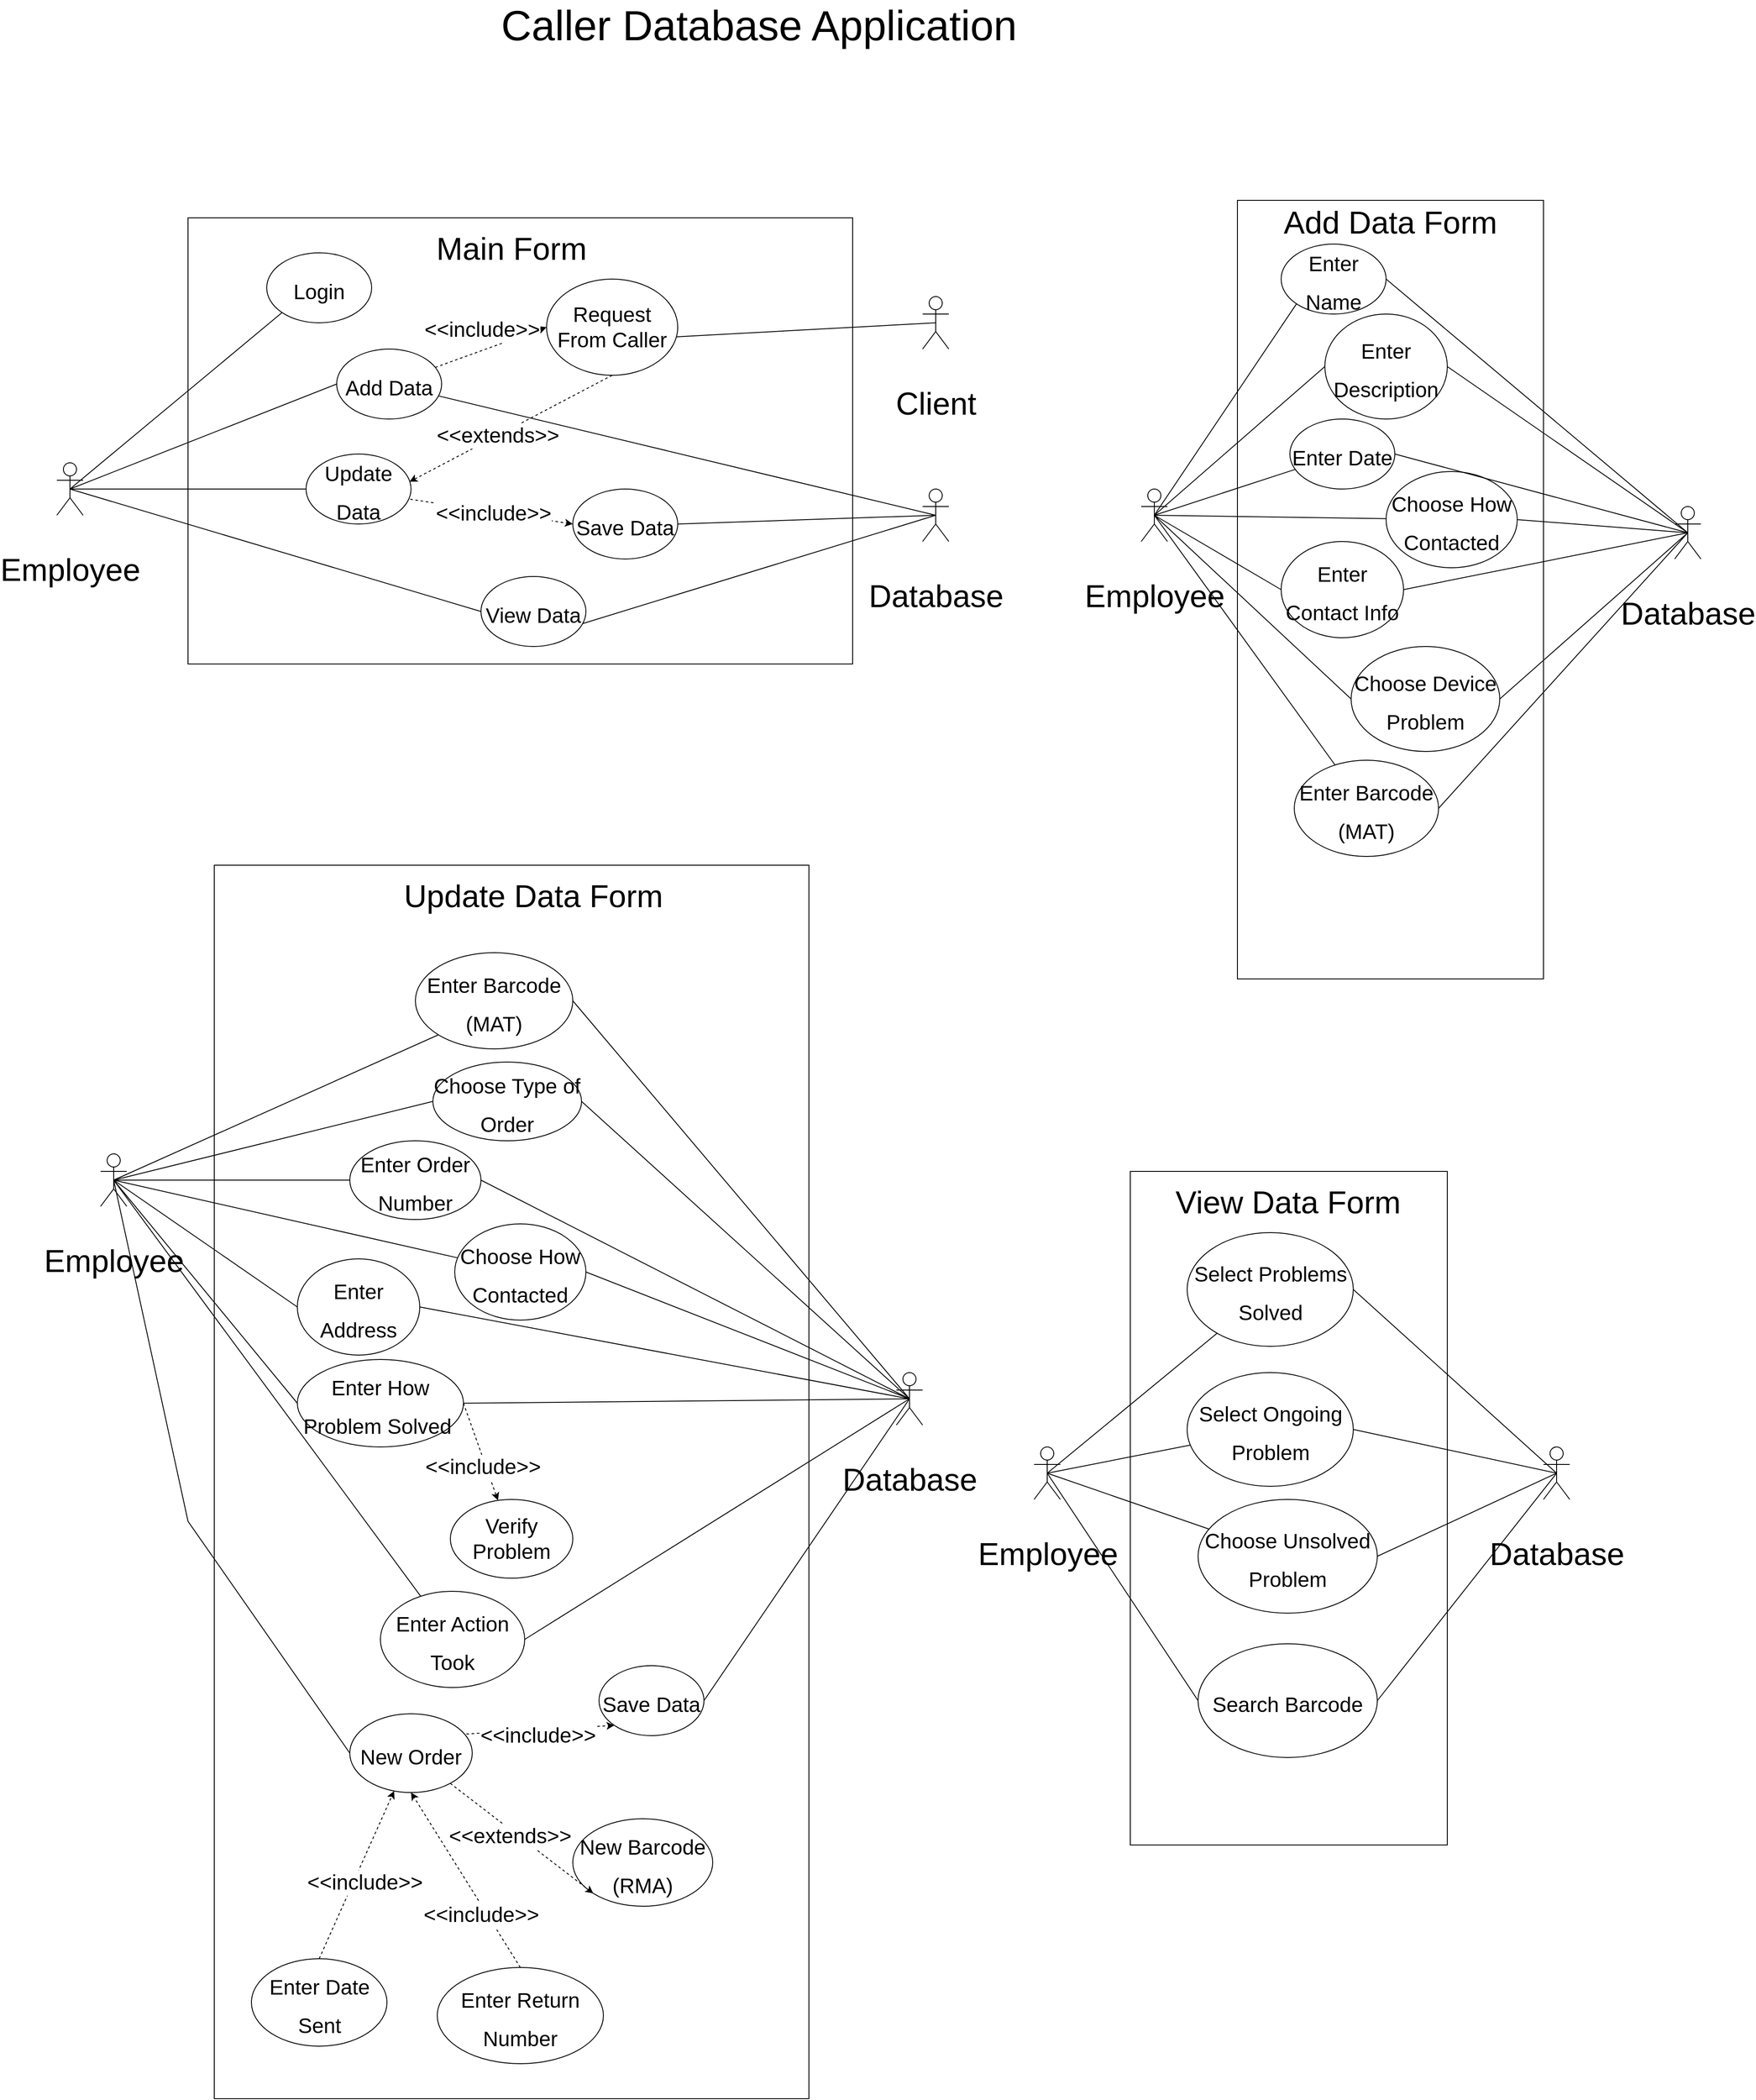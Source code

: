 <mxfile version="20.3.7" type="device"><diagram id="Pnvr5lwrRbKcK1ilOBrs" name="Page-1"><mxGraphModel dx="1140" dy="-3184" grid="1" gridSize="10" guides="1" tooltips="1" connect="1" arrows="1" fold="1" page="1" pageScale="1" pageWidth="850" pageHeight="1100" math="0" shadow="0"><root><mxCell id="0"/><mxCell id="1" parent="0"/><mxCell id="yqt1rk-CXyUQU0W2nAt_-2" value="" style="rounded=0;whiteSpace=wrap;html=1;" parent="1" vertex="1"><mxGeometry x="1930" y="4820" width="760" height="510" as="geometry"/></mxCell><mxCell id="yqt1rk-CXyUQU0W2nAt_-3" value="&lt;font style=&quot;font-size: 48px&quot;&gt;Caller Database Application&lt;/font&gt;" style="text;html=1;strokeColor=none;fillColor=none;align=center;verticalAlign=middle;whiteSpace=wrap;rounded=0;" parent="1" vertex="1"><mxGeometry x="2267.5" y="4580" width="630" height="40" as="geometry"/></mxCell><mxCell id="yqt1rk-CXyUQU0W2nAt_-4" value="&lt;font style=&quot;font-size: 36px&quot;&gt;Employee&lt;/font&gt;" style="shape=umlActor;verticalLabelPosition=bottom;verticalAlign=top;html=1;outlineConnect=0;fontSize=72;" parent="1" vertex="1"><mxGeometry x="1780" y="5100" width="30" height="60" as="geometry"/></mxCell><mxCell id="yqt1rk-CXyUQU0W2nAt_-11" value="&lt;font style=&quot;font-size: 24px&quot;&gt;Login&lt;/font&gt;" style="ellipse;whiteSpace=wrap;html=1;fontSize=36;" parent="1" vertex="1"><mxGeometry x="2020" y="4860" width="120" height="80" as="geometry"/></mxCell><mxCell id="yqt1rk-CXyUQU0W2nAt_-13" value="" style="endArrow=none;html=1;rounded=0;fontSize=36;entryX=0;entryY=1;entryDx=0;entryDy=0;exitX=0.5;exitY=0.5;exitDx=0;exitDy=0;exitPerimeter=0;" parent="1" source="yqt1rk-CXyUQU0W2nAt_-4" target="yqt1rk-CXyUQU0W2nAt_-11" edge="1"><mxGeometry width="50" height="50" relative="1" as="geometry"><mxPoint x="2320" y="5170" as="sourcePoint"/><mxPoint x="2370" y="5120" as="targetPoint"/></mxGeometry></mxCell><mxCell id="yqt1rk-CXyUQU0W2nAt_-14" value="&lt;font style=&quot;font-size: 24px&quot;&gt;Add Data&lt;/font&gt;" style="ellipse;whiteSpace=wrap;html=1;fontSize=36;" parent="1" vertex="1"><mxGeometry x="2100" y="4970" width="120" height="80" as="geometry"/></mxCell><mxCell id="yqt1rk-CXyUQU0W2nAt_-15" value="&lt;font style=&quot;font-size: 24px&quot;&gt;Update&lt;br&gt;Data&lt;/font&gt;" style="ellipse;whiteSpace=wrap;html=1;fontSize=36;" parent="1" vertex="1"><mxGeometry x="2065" y="5090" width="120" height="80" as="geometry"/></mxCell><mxCell id="yqt1rk-CXyUQU0W2nAt_-16" value="&lt;font style=&quot;font-size: 24px&quot;&gt;View Data&lt;/font&gt;" style="ellipse;whiteSpace=wrap;html=1;fontSize=36;" parent="1" vertex="1"><mxGeometry x="2265" y="5230" width="120" height="80" as="geometry"/></mxCell><mxCell id="yqt1rk-CXyUQU0W2nAt_-18" value="Request From Caller" style="ellipse;whiteSpace=wrap;html=1;fontSize=24;" parent="1" vertex="1"><mxGeometry x="2340" y="4890" width="150" height="110" as="geometry"/></mxCell><mxCell id="yqt1rk-CXyUQU0W2nAt_-19" value="" style="html=1;labelBackgroundColor=#ffffff;startArrow=none;startFill=0;startSize=6;endArrow=classic;endFill=1;endSize=6;jettySize=auto;orthogonalLoop=1;strokeWidth=1;dashed=1;fontSize=14;rounded=0;entryX=0;entryY=0.5;entryDx=0;entryDy=0;" parent="1" source="yqt1rk-CXyUQU0W2nAt_-14" target="yqt1rk-CXyUQU0W2nAt_-18" edge="1"><mxGeometry width="60" height="60" relative="1" as="geometry"><mxPoint x="2200" y="5040" as="sourcePoint"/><mxPoint x="2260" y="4990" as="targetPoint"/></mxGeometry></mxCell><mxCell id="yqt1rk-CXyUQU0W2nAt_-23" value="&amp;lt;&amp;lt;include&amp;gt;&amp;gt;" style="edgeLabel;html=1;align=center;verticalAlign=middle;resizable=0;points=[];fontSize=24;" parent="yqt1rk-CXyUQU0W2nAt_-19" vertex="1" connectable="0"><mxGeometry x="0.224" y="-4" relative="1" as="geometry"><mxPoint x="-26" y="-19" as="offset"/></mxGeometry></mxCell><mxCell id="yqt1rk-CXyUQU0W2nAt_-20" value="" style="endArrow=none;html=1;rounded=0;fontSize=36;entryX=0;entryY=0.5;entryDx=0;entryDy=0;exitX=0.5;exitY=0.5;exitDx=0;exitDy=0;exitPerimeter=0;" parent="1" source="yqt1rk-CXyUQU0W2nAt_-4" target="yqt1rk-CXyUQU0W2nAt_-14" edge="1"><mxGeometry width="50" height="50" relative="1" as="geometry"><mxPoint x="1810" y="5176.633" as="sourcePoint"/><mxPoint x="2032.574" y="4978.284" as="targetPoint"/></mxGeometry></mxCell><mxCell id="yqt1rk-CXyUQU0W2nAt_-21" value="" style="endArrow=none;html=1;rounded=0;fontSize=36;entryX=0;entryY=0.5;entryDx=0;entryDy=0;exitX=0.5;exitY=0.5;exitDx=0;exitDy=0;exitPerimeter=0;" parent="1" source="yqt1rk-CXyUQU0W2nAt_-4" target="yqt1rk-CXyUQU0W2nAt_-15" edge="1"><mxGeometry width="50" height="50" relative="1" as="geometry"><mxPoint x="1790" y="5180" as="sourcePoint"/><mxPoint x="2040" y="5070" as="targetPoint"/><Array as="points"/></mxGeometry></mxCell><mxCell id="yqt1rk-CXyUQU0W2nAt_-22" value="" style="endArrow=none;html=1;rounded=0;fontSize=36;entryX=0;entryY=0.5;entryDx=0;entryDy=0;exitX=0.5;exitY=0.5;exitDx=0;exitDy=0;exitPerimeter=0;" parent="1" source="yqt1rk-CXyUQU0W2nAt_-4" target="yqt1rk-CXyUQU0W2nAt_-16" edge="1"><mxGeometry width="50" height="50" relative="1" as="geometry"><mxPoint x="1805" y="5200" as="sourcePoint"/><mxPoint x="2050" y="5080" as="targetPoint"/></mxGeometry></mxCell><mxCell id="yqt1rk-CXyUQU0W2nAt_-31" value="&lt;font style=&quot;font-size: 36px&quot;&gt;Main Form&lt;/font&gt;" style="text;html=1;strokeColor=none;fillColor=none;align=center;verticalAlign=middle;whiteSpace=wrap;rounded=0;fontSize=24;" parent="1" vertex="1"><mxGeometry x="2200" y="4840" width="200" height="30" as="geometry"/></mxCell><mxCell id="yqt1rk-CXyUQU0W2nAt_-35" value="" style="rounded=0;whiteSpace=wrap;html=1;fontSize=36;" parent="1" vertex="1"><mxGeometry x="3130" y="4800" width="350" height="890" as="geometry"/></mxCell><mxCell id="yqt1rk-CXyUQU0W2nAt_-36" value="&lt;font style=&quot;font-size: 36px&quot;&gt;Employee&lt;/font&gt;" style="shape=umlActor;verticalLabelPosition=bottom;verticalAlign=top;html=1;outlineConnect=0;fontSize=72;" parent="1" vertex="1"><mxGeometry x="3020" y="5130" width="30" height="60" as="geometry"/></mxCell><mxCell id="yqt1rk-CXyUQU0W2nAt_-37" value="&lt;span style=&quot;font-size: 36px&quot;&gt;Add Data Form&lt;/span&gt;" style="text;html=1;strokeColor=none;fillColor=none;align=center;verticalAlign=middle;whiteSpace=wrap;rounded=0;fontSize=24;" parent="1" vertex="1"><mxGeometry x="3150" y="4810" width="310" height="30" as="geometry"/></mxCell><mxCell id="yqt1rk-CXyUQU0W2nAt_-38" value="&lt;font style=&quot;font-size: 24px&quot;&gt;Enter Name&lt;/font&gt;" style="ellipse;whiteSpace=wrap;html=1;fontSize=36;" parent="1" vertex="1"><mxGeometry x="3180" y="4850" width="120" height="80" as="geometry"/></mxCell><mxCell id="yqt1rk-CXyUQU0W2nAt_-39" value="&lt;font style=&quot;font-size: 24px&quot;&gt;Enter Description&lt;/font&gt;" style="ellipse;whiteSpace=wrap;html=1;fontSize=36;" parent="1" vertex="1"><mxGeometry x="3230" y="4930" width="140" height="120" as="geometry"/></mxCell><mxCell id="yqt1rk-CXyUQU0W2nAt_-40" value="&lt;font style=&quot;font-size: 24px&quot;&gt;Enter Date&lt;/font&gt;" style="ellipse;whiteSpace=wrap;html=1;fontSize=36;" parent="1" vertex="1"><mxGeometry x="3190" y="5050" width="120" height="80" as="geometry"/></mxCell><mxCell id="yqt1rk-CXyUQU0W2nAt_-41" value="&lt;span style=&quot;font-size: 24px&quot;&gt;Choose How Contacted&lt;/span&gt;" style="ellipse;whiteSpace=wrap;html=1;fontSize=36;" parent="1" vertex="1"><mxGeometry x="3300" y="5110" width="150" height="110" as="geometry"/></mxCell><mxCell id="yqt1rk-CXyUQU0W2nAt_-43" value="&lt;span style=&quot;font-size: 24px&quot;&gt;Enter Contact Info&lt;/span&gt;" style="ellipse;whiteSpace=wrap;html=1;fontSize=36;" parent="1" vertex="1"><mxGeometry x="3180" y="5190" width="140" height="110" as="geometry"/></mxCell><mxCell id="yqt1rk-CXyUQU0W2nAt_-44" value="&lt;span style=&quot;font-size: 24px&quot;&gt;Choose Device Problem&lt;/span&gt;" style="ellipse;whiteSpace=wrap;html=1;fontSize=36;" parent="1" vertex="1"><mxGeometry x="3260" y="5310" width="170" height="120" as="geometry"/></mxCell><mxCell id="yqt1rk-CXyUQU0W2nAt_-45" value="&lt;span style=&quot;font-size: 24px&quot;&gt;Enter Barcode (MAT)&lt;/span&gt;" style="ellipse;whiteSpace=wrap;html=1;fontSize=36;" parent="1" vertex="1"><mxGeometry x="3195" y="5440" width="165" height="110" as="geometry"/></mxCell><mxCell id="yqt1rk-CXyUQU0W2nAt_-47" value="" style="endArrow=none;html=1;rounded=0;fontSize=36;entryX=0;entryY=1;entryDx=0;entryDy=0;exitX=0.5;exitY=0.5;exitDx=0;exitDy=0;exitPerimeter=0;" parent="1" source="yqt1rk-CXyUQU0W2nAt_-36" target="yqt1rk-CXyUQU0W2nAt_-38" edge="1"><mxGeometry width="50" height="50" relative="1" as="geometry"><mxPoint x="2910" y="5060" as="sourcePoint"/><mxPoint x="3137.574" y="4898.284" as="targetPoint"/></mxGeometry></mxCell><mxCell id="yqt1rk-CXyUQU0W2nAt_-48" value="" style="endArrow=none;html=1;rounded=0;fontSize=36;entryX=0;entryY=0.5;entryDx=0;entryDy=0;exitX=0.5;exitY=0.5;exitDx=0;exitDy=0;exitPerimeter=0;" parent="1" source="yqt1rk-CXyUQU0W2nAt_-36" target="yqt1rk-CXyUQU0W2nAt_-39" edge="1"><mxGeometry width="50" height="50" relative="1" as="geometry"><mxPoint x="3045" y="5170" as="sourcePoint"/><mxPoint x="3207.574" y="4928.284" as="targetPoint"/></mxGeometry></mxCell><mxCell id="yqt1rk-CXyUQU0W2nAt_-49" value="" style="endArrow=none;html=1;rounded=0;fontSize=36;exitX=0.5;exitY=0.5;exitDx=0;exitDy=0;exitPerimeter=0;" parent="1" source="yqt1rk-CXyUQU0W2nAt_-36" target="yqt1rk-CXyUQU0W2nAt_-40" edge="1"><mxGeometry width="50" height="50" relative="1" as="geometry"><mxPoint x="3055" y="5180" as="sourcePoint"/><mxPoint x="3217.574" y="4938.284" as="targetPoint"/></mxGeometry></mxCell><mxCell id="yqt1rk-CXyUQU0W2nAt_-50" value="" style="endArrow=none;html=1;rounded=0;fontSize=36;exitX=0.5;exitY=0.5;exitDx=0;exitDy=0;exitPerimeter=0;" parent="1" source="yqt1rk-CXyUQU0W2nAt_-36" target="yqt1rk-CXyUQU0W2nAt_-41" edge="1"><mxGeometry width="50" height="50" relative="1" as="geometry"><mxPoint x="3065" y="5190" as="sourcePoint"/><mxPoint x="3227.574" y="4948.284" as="targetPoint"/></mxGeometry></mxCell><mxCell id="yqt1rk-CXyUQU0W2nAt_-51" value="" style="endArrow=none;html=1;rounded=0;fontSize=36;entryX=0;entryY=0.5;entryDx=0;entryDy=0;exitX=0.5;exitY=0.5;exitDx=0;exitDy=0;exitPerimeter=0;" parent="1" source="yqt1rk-CXyUQU0W2nAt_-36" target="yqt1rk-CXyUQU0W2nAt_-43" edge="1"><mxGeometry width="50" height="50" relative="1" as="geometry"><mxPoint x="3075" y="5200" as="sourcePoint"/><mxPoint x="3237.574" y="4958.284" as="targetPoint"/></mxGeometry></mxCell><mxCell id="yqt1rk-CXyUQU0W2nAt_-52" value="" style="endArrow=none;html=1;rounded=0;fontSize=36;entryX=0;entryY=0.5;entryDx=0;entryDy=0;exitX=0.5;exitY=0.5;exitDx=0;exitDy=0;exitPerimeter=0;" parent="1" source="yqt1rk-CXyUQU0W2nAt_-36" target="yqt1rk-CXyUQU0W2nAt_-44" edge="1"><mxGeometry width="50" height="50" relative="1" as="geometry"><mxPoint x="3085" y="5210" as="sourcePoint"/><mxPoint x="3247.574" y="4968.284" as="targetPoint"/></mxGeometry></mxCell><mxCell id="yqt1rk-CXyUQU0W2nAt_-53" value="" style="endArrow=none;html=1;rounded=0;fontSize=36;exitX=0.5;exitY=0.5;exitDx=0;exitDy=0;exitPerimeter=0;" parent="1" source="yqt1rk-CXyUQU0W2nAt_-36" target="yqt1rk-CXyUQU0W2nAt_-45" edge="1"><mxGeometry width="50" height="50" relative="1" as="geometry"><mxPoint x="3095" y="5220" as="sourcePoint"/><mxPoint x="3257.574" y="4978.284" as="targetPoint"/></mxGeometry></mxCell><mxCell id="yqt1rk-CXyUQU0W2nAt_-56" value="" style="rounded=0;whiteSpace=wrap;html=1;fontSize=36;" parent="1" vertex="1"><mxGeometry x="1960" y="5560" width="680" height="1410" as="geometry"/></mxCell><mxCell id="yqt1rk-CXyUQU0W2nAt_-57" value="&lt;font style=&quot;font-size: 36px&quot;&gt;Employee&lt;/font&gt;" style="shape=umlActor;verticalLabelPosition=bottom;verticalAlign=top;html=1;outlineConnect=0;fontSize=72;" parent="1" vertex="1"><mxGeometry x="1830" y="5890" width="30" height="60" as="geometry"/></mxCell><mxCell id="yqt1rk-CXyUQU0W2nAt_-58" value="&lt;span style=&quot;font-size: 36px&quot;&gt;Update Data Form&lt;/span&gt;" style="text;html=1;strokeColor=none;fillColor=none;align=center;verticalAlign=middle;whiteSpace=wrap;rounded=0;fontSize=24;" parent="1" vertex="1"><mxGeometry x="2170" y="5580" width="310" height="30" as="geometry"/></mxCell><mxCell id="yqt1rk-CXyUQU0W2nAt_-59" value="&lt;font style=&quot;font-size: 24px&quot;&gt;Enter Barcode (MAT)&lt;/font&gt;" style="ellipse;whiteSpace=wrap;html=1;fontSize=36;" parent="1" vertex="1"><mxGeometry x="2190" y="5660" width="180" height="110" as="geometry"/></mxCell><mxCell id="yqt1rk-CXyUQU0W2nAt_-61" value="&lt;span style=&quot;font-size: 24px&quot;&gt;Enter Order Number&lt;/span&gt;" style="ellipse;whiteSpace=wrap;html=1;fontSize=36;" parent="1" vertex="1"><mxGeometry x="2115" y="5875" width="150" height="90" as="geometry"/></mxCell><mxCell id="yqt1rk-CXyUQU0W2nAt_-62" value="&lt;span style=&quot;font-size: 24px&quot;&gt;Choose How Contacted&lt;/span&gt;" style="ellipse;whiteSpace=wrap;html=1;fontSize=36;" parent="1" vertex="1"><mxGeometry x="2235" y="5970" width="150" height="110" as="geometry"/></mxCell><mxCell id="yqt1rk-CXyUQU0W2nAt_-63" value="&lt;span style=&quot;font-size: 24px&quot;&gt;Enter Address&lt;/span&gt;" style="ellipse;whiteSpace=wrap;html=1;fontSize=36;" parent="1" vertex="1"><mxGeometry x="2055" y="6010" width="140" height="110" as="geometry"/></mxCell><mxCell id="yqt1rk-CXyUQU0W2nAt_-64" value="&lt;span style=&quot;font-size: 24px&quot;&gt;Enter How Problem Solved&amp;nbsp;&lt;/span&gt;" style="ellipse;whiteSpace=wrap;html=1;fontSize=36;" parent="1" vertex="1"><mxGeometry x="2055" y="6125" width="190" height="100" as="geometry"/></mxCell><mxCell id="yqt1rk-CXyUQU0W2nAt_-65" value="&lt;span style=&quot;font-size: 24px&quot;&gt;Enter Action Took&lt;/span&gt;" style="ellipse;whiteSpace=wrap;html=1;fontSize=36;" parent="1" vertex="1"><mxGeometry x="2150" y="6390" width="165" height="110" as="geometry"/></mxCell><mxCell id="yqt1rk-CXyUQU0W2nAt_-66" value="&lt;span style=&quot;font-size: 24px&quot;&gt;New Barcode (RMA)&lt;/span&gt;" style="ellipse;whiteSpace=wrap;html=1;fontSize=36;" parent="1" vertex="1"><mxGeometry x="2370" y="6650" width="160" height="100" as="geometry"/></mxCell><mxCell id="yqt1rk-CXyUQU0W2nAt_-67" value="" style="endArrow=none;html=1;rounded=0;fontSize=36;entryX=0;entryY=1;entryDx=0;entryDy=0;exitX=0.5;exitY=0.5;exitDx=0;exitDy=0;exitPerimeter=0;" parent="1" source="yqt1rk-CXyUQU0W2nAt_-57" target="yqt1rk-CXyUQU0W2nAt_-59" edge="1"><mxGeometry width="50" height="50" relative="1" as="geometry"><mxPoint x="1740" y="5820" as="sourcePoint"/><mxPoint x="1967.574" y="5658.284" as="targetPoint"/></mxGeometry></mxCell><mxCell id="yqt1rk-CXyUQU0W2nAt_-68" value="" style="endArrow=none;html=1;rounded=0;fontSize=36;entryX=0;entryY=0.5;entryDx=0;entryDy=0;exitX=0.5;exitY=0.5;exitDx=0;exitDy=0;exitPerimeter=0;" parent="1" source="yqt1rk-CXyUQU0W2nAt_-57" target="yqt1rk-CXyUQU0W2nAt_-60" edge="1"><mxGeometry width="50" height="50" relative="1" as="geometry"><mxPoint x="1875" y="5930" as="sourcePoint"/><mxPoint x="2037.574" y="5688.284" as="targetPoint"/></mxGeometry></mxCell><mxCell id="yqt1rk-CXyUQU0W2nAt_-69" value="" style="endArrow=none;html=1;rounded=0;fontSize=36;exitX=0.5;exitY=0.5;exitDx=0;exitDy=0;exitPerimeter=0;" parent="1" source="yqt1rk-CXyUQU0W2nAt_-57" target="yqt1rk-CXyUQU0W2nAt_-61" edge="1"><mxGeometry width="50" height="50" relative="1" as="geometry"><mxPoint x="1885" y="5940" as="sourcePoint"/><mxPoint x="2047.574" y="5698.284" as="targetPoint"/></mxGeometry></mxCell><mxCell id="yqt1rk-CXyUQU0W2nAt_-70" value="" style="endArrow=none;html=1;rounded=0;fontSize=36;exitX=0.5;exitY=0.5;exitDx=0;exitDy=0;exitPerimeter=0;" parent="1" source="yqt1rk-CXyUQU0W2nAt_-57" target="yqt1rk-CXyUQU0W2nAt_-62" edge="1"><mxGeometry width="50" height="50" relative="1" as="geometry"><mxPoint x="1895" y="5950" as="sourcePoint"/><mxPoint x="2057.574" y="5708.284" as="targetPoint"/></mxGeometry></mxCell><mxCell id="yqt1rk-CXyUQU0W2nAt_-71" value="" style="endArrow=none;html=1;rounded=0;fontSize=36;entryX=0;entryY=0.5;entryDx=0;entryDy=0;exitX=0.5;exitY=0.5;exitDx=0;exitDy=0;exitPerimeter=0;" parent="1" source="yqt1rk-CXyUQU0W2nAt_-57" target="yqt1rk-CXyUQU0W2nAt_-63" edge="1"><mxGeometry width="50" height="50" relative="1" as="geometry"><mxPoint x="1905" y="5960" as="sourcePoint"/><mxPoint x="2067.574" y="5718.284" as="targetPoint"/></mxGeometry></mxCell><mxCell id="yqt1rk-CXyUQU0W2nAt_-72" value="" style="endArrow=none;html=1;rounded=0;fontSize=36;entryX=0;entryY=0.5;entryDx=0;entryDy=0;exitX=0.5;exitY=0.5;exitDx=0;exitDy=0;exitPerimeter=0;" parent="1" source="yqt1rk-CXyUQU0W2nAt_-57" target="yqt1rk-CXyUQU0W2nAt_-64" edge="1"><mxGeometry width="50" height="50" relative="1" as="geometry"><mxPoint x="1915" y="5970" as="sourcePoint"/><mxPoint x="2077.574" y="5728.284" as="targetPoint"/></mxGeometry></mxCell><mxCell id="yqt1rk-CXyUQU0W2nAt_-73" value="" style="endArrow=none;html=1;rounded=0;fontSize=36;exitX=0.5;exitY=0.5;exitDx=0;exitDy=0;exitPerimeter=0;" parent="1" source="yqt1rk-CXyUQU0W2nAt_-57" target="yqt1rk-CXyUQU0W2nAt_-65" edge="1"><mxGeometry width="50" height="50" relative="1" as="geometry"><mxPoint x="1925" y="5980" as="sourcePoint"/><mxPoint x="2087.574" y="5738.284" as="targetPoint"/></mxGeometry></mxCell><mxCell id="yqt1rk-CXyUQU0W2nAt_-76" value="Verify Problem" style="ellipse;whiteSpace=wrap;html=1;fontSize=24;" parent="1" vertex="1"><mxGeometry x="2230" y="6285" width="140" height="90" as="geometry"/></mxCell><mxCell id="yqt1rk-CXyUQU0W2nAt_-79" value="" style="html=1;labelBackgroundColor=#ffffff;startArrow=none;startFill=0;startSize=6;endArrow=classic;endFill=1;endSize=6;jettySize=auto;orthogonalLoop=1;strokeWidth=1;dashed=1;fontSize=14;rounded=0;exitX=1;exitY=0.5;exitDx=0;exitDy=0;" parent="1" source="yqt1rk-CXyUQU0W2nAt_-64" target="yqt1rk-CXyUQU0W2nAt_-76" edge="1"><mxGeometry width="60" height="60" relative="1" as="geometry"><mxPoint x="2440" y="5780" as="sourcePoint"/><mxPoint x="2440" y="5635" as="targetPoint"/></mxGeometry></mxCell><mxCell id="yqt1rk-CXyUQU0W2nAt_-80" value="&amp;lt;&amp;lt;include&amp;gt;&amp;gt;" style="edgeLabel;html=1;align=center;verticalAlign=middle;resizable=0;points=[];fontSize=24;" parent="yqt1rk-CXyUQU0W2nAt_-79" vertex="1" connectable="0"><mxGeometry x="0.224" y="-4" relative="1" as="geometry"><mxPoint x="1" y="4" as="offset"/></mxGeometry></mxCell><mxCell id="yqt1rk-CXyUQU0W2nAt_-81" value="&lt;span style=&quot;font-size: 24px&quot;&gt;New Order&lt;/span&gt;" style="ellipse;whiteSpace=wrap;html=1;fontSize=36;" parent="1" vertex="1"><mxGeometry x="2115" y="6530" width="140" height="90" as="geometry"/></mxCell><mxCell id="yqt1rk-CXyUQU0W2nAt_-83" value="&lt;span style=&quot;font-size: 24px&quot;&gt;Enter Date Sent&lt;/span&gt;" style="ellipse;whiteSpace=wrap;html=1;fontSize=36;" parent="1" vertex="1"><mxGeometry x="2002.5" y="6810" width="155" height="100" as="geometry"/></mxCell><mxCell id="yqt1rk-CXyUQU0W2nAt_-84" value="&lt;span style=&quot;font-size: 24px&quot;&gt;Enter Return Number&lt;/span&gt;" style="ellipse;whiteSpace=wrap;html=1;fontSize=36;" parent="1" vertex="1"><mxGeometry x="2215" y="6820" width="190" height="110" as="geometry"/></mxCell><mxCell id="yqt1rk-CXyUQU0W2nAt_-86" value="" style="endArrow=none;html=1;rounded=0;fontSize=36;exitX=0.5;exitY=0.5;exitDx=0;exitDy=0;exitPerimeter=0;entryX=0;entryY=0.5;entryDx=0;entryDy=0;" parent="1" source="yqt1rk-CXyUQU0W2nAt_-57" target="yqt1rk-CXyUQU0W2nAt_-81" edge="1"><mxGeometry width="50" height="50" relative="1" as="geometry"><mxPoint x="1790.59" y="6173.53" as="sourcePoint"/><mxPoint x="2005.002" y="6610.001" as="targetPoint"/><Array as="points"><mxPoint x="1930" y="6310"/></Array></mxGeometry></mxCell><mxCell id="yqt1rk-CXyUQU0W2nAt_-90" value="" style="html=1;labelBackgroundColor=#ffffff;startArrow=none;startFill=0;startSize=6;endArrow=classic;endFill=1;endSize=6;jettySize=auto;orthogonalLoop=1;strokeWidth=1;dashed=1;fontSize=14;rounded=0;exitX=0.5;exitY=0;exitDx=0;exitDy=0;" parent="1" source="yqt1rk-CXyUQU0W2nAt_-83" target="yqt1rk-CXyUQU0W2nAt_-81" edge="1"><mxGeometry width="60" height="60" relative="1" as="geometry"><mxPoint x="2441.188" y="6515.008" as="sourcePoint"/><mxPoint x="2260" y="6640" as="targetPoint"/></mxGeometry></mxCell><mxCell id="yqt1rk-CXyUQU0W2nAt_-91" value="&amp;lt;&amp;lt;include&amp;gt;&amp;gt;" style="edgeLabel;html=1;align=center;verticalAlign=middle;resizable=0;points=[];fontSize=24;" parent="yqt1rk-CXyUQU0W2nAt_-90" vertex="1" connectable="0"><mxGeometry x="0.224" y="-4" relative="1" as="geometry"><mxPoint x="-4" y="28" as="offset"/></mxGeometry></mxCell><mxCell id="yqt1rk-CXyUQU0W2nAt_-92" value="" style="html=1;labelBackgroundColor=#ffffff;startArrow=none;startFill=0;startSize=6;endArrow=classic;endFill=1;endSize=6;jettySize=auto;orthogonalLoop=1;strokeWidth=1;dashed=1;fontSize=14;rounded=0;entryX=0.5;entryY=1;entryDx=0;entryDy=0;exitX=0.5;exitY=0;exitDx=0;exitDy=0;" parent="1" source="yqt1rk-CXyUQU0W2nAt_-84" target="yqt1rk-CXyUQU0W2nAt_-81" edge="1"><mxGeometry width="60" height="60" relative="1" as="geometry"><mxPoint x="2330" y="6770" as="sourcePoint"/><mxPoint x="2435" y="6690" as="targetPoint"/></mxGeometry></mxCell><mxCell id="yqt1rk-CXyUQU0W2nAt_-93" value="&amp;lt;&amp;lt;include&amp;gt;&amp;gt;" style="edgeLabel;html=1;align=center;verticalAlign=middle;resizable=0;points=[];fontSize=24;" parent="yqt1rk-CXyUQU0W2nAt_-92" vertex="1" connectable="0"><mxGeometry x="0.224" y="-4" relative="1" as="geometry"><mxPoint x="28" y="64" as="offset"/></mxGeometry></mxCell><mxCell id="8YXc9r4GUHVVlHZxJDu--1" value="" style="rounded=0;whiteSpace=wrap;html=1;" parent="1" vertex="1"><mxGeometry x="3007.5" y="5910" width="362.5" height="770" as="geometry"/></mxCell><mxCell id="8YXc9r4GUHVVlHZxJDu--2" value="&lt;span style=&quot;font-size: 36px&quot;&gt;View Data Form&lt;/span&gt;" style="text;html=1;strokeColor=none;fillColor=none;align=center;verticalAlign=middle;whiteSpace=wrap;rounded=0;fontSize=24;" parent="1" vertex="1"><mxGeometry x="3032.5" y="5930" width="310" height="30" as="geometry"/></mxCell><mxCell id="8YXc9r4GUHVVlHZxJDu--3" value="&lt;font style=&quot;font-size: 36px&quot;&gt;Employee&lt;/font&gt;" style="shape=umlActor;verticalLabelPosition=bottom;verticalAlign=top;html=1;outlineConnect=0;fontSize=72;" parent="1" vertex="1"><mxGeometry x="2897.5" y="6225" width="30" height="60" as="geometry"/></mxCell><mxCell id="8YXc9r4GUHVVlHZxJDu--7" value="&lt;span style=&quot;font-size: 24px&quot;&gt;Choose Unsolved Problem&lt;/span&gt;" style="ellipse;whiteSpace=wrap;html=1;fontSize=36;" parent="1" vertex="1"><mxGeometry x="3085" y="6285" width="205" height="130" as="geometry"/></mxCell><mxCell id="8YXc9r4GUHVVlHZxJDu--8" value="&lt;span style=&quot;font-size: 24px;&quot;&gt;Select Problems Solved&lt;/span&gt;" style="ellipse;whiteSpace=wrap;html=1;fontSize=36;" parent="1" vertex="1"><mxGeometry x="3072.5" y="5980" width="190" height="130" as="geometry"/></mxCell><mxCell id="8YXc9r4GUHVVlHZxJDu--10" value="" style="endArrow=none;html=1;rounded=0;fontSize=36;exitX=0.5;exitY=0.5;exitDx=0;exitDy=0;exitPerimeter=0;" parent="1" source="8YXc9r4GUHVVlHZxJDu--3" target="8YXc9r4GUHVVlHZxJDu--8" edge="1"><mxGeometry width="50" height="50" relative="1" as="geometry"><mxPoint x="2927.5" y="6216.47" as="sourcePoint"/><mxPoint x="3098.279" y="5970.002" as="targetPoint"/></mxGeometry></mxCell><mxCell id="8YXc9r4GUHVVlHZxJDu--11" value="" style="endArrow=none;html=1;rounded=0;fontSize=36;exitX=0.5;exitY=0.5;exitDx=0;exitDy=0;exitPerimeter=0;" parent="1" source="8YXc9r4GUHVVlHZxJDu--3" target="8YXc9r4GUHVVlHZxJDu--7" edge="1"><mxGeometry width="50" height="50" relative="1" as="geometry"><mxPoint x="2937.5" y="6226.47" as="sourcePoint"/><mxPoint x="3108.279" y="5980.002" as="targetPoint"/></mxGeometry></mxCell><mxCell id="yydhmzT2Wh9NwaW8eLAG-4" value="" style="html=1;labelBackgroundColor=#ffffff;startArrow=none;startFill=0;startSize=6;endArrow=classic;endFill=1;endSize=6;jettySize=auto;orthogonalLoop=1;strokeWidth=1;dashed=1;fontSize=14;rounded=0;entryX=0;entryY=1;entryDx=0;entryDy=0;" parent="1" source="yqt1rk-CXyUQU0W2nAt_-81" target="yqt1rk-CXyUQU0W2nAt_-66" edge="1"><mxGeometry width="60" height="60" relative="1" as="geometry"><mxPoint x="2560" y="6750" as="sourcePoint"/><mxPoint x="2275" y="6420" as="targetPoint"/></mxGeometry></mxCell><mxCell id="yydhmzT2Wh9NwaW8eLAG-5" value="&amp;lt;&amp;lt;extends&amp;gt;&amp;gt;" style="edgeLabel;html=1;align=center;verticalAlign=middle;resizable=0;points=[];fontSize=24;" parent="yydhmzT2Wh9NwaW8eLAG-4" vertex="1" connectable="0"><mxGeometry x="0.224" y="-4" relative="1" as="geometry"><mxPoint x="-30" y="-20" as="offset"/></mxGeometry></mxCell><mxCell id="yydhmzT2Wh9NwaW8eLAG-7" value="" style="html=1;labelBackgroundColor=#ffffff;startArrow=none;startFill=0;startSize=6;endArrow=classic;endFill=1;endSize=6;jettySize=auto;orthogonalLoop=1;strokeWidth=1;dashed=1;fontSize=14;rounded=0;entryX=0.986;entryY=0.396;entryDx=0;entryDy=0;exitX=0.5;exitY=1;exitDx=0;exitDy=0;entryPerimeter=0;" parent="1" source="yqt1rk-CXyUQU0W2nAt_-18" target="yqt1rk-CXyUQU0W2nAt_-15" edge="1"><mxGeometry width="60" height="60" relative="1" as="geometry"><mxPoint x="2375.05" y="5018.03" as="sourcePoint"/><mxPoint x="2261" y="5190" as="targetPoint"/></mxGeometry></mxCell><mxCell id="yydhmzT2Wh9NwaW8eLAG-8" value="&amp;lt;&amp;lt;extends&amp;gt;&amp;gt;" style="edgeLabel;html=1;align=center;verticalAlign=middle;resizable=0;points=[];fontSize=24;" parent="yydhmzT2Wh9NwaW8eLAG-7" vertex="1" connectable="0"><mxGeometry x="0.224" y="-4" relative="1" as="geometry"><mxPoint x="12" y="-2" as="offset"/></mxGeometry></mxCell><mxCell id="yydhmzT2Wh9NwaW8eLAG-9" value="&lt;font style=&quot;font-size: 24px&quot;&gt;Save Data&lt;/font&gt;" style="ellipse;whiteSpace=wrap;html=1;fontSize=36;" parent="1" vertex="1"><mxGeometry x="2370" y="5130" width="120" height="80" as="geometry"/></mxCell><mxCell id="yydhmzT2Wh9NwaW8eLAG-10" value="" style="html=1;labelBackgroundColor=#ffffff;startArrow=none;startFill=0;startSize=6;endArrow=classic;endFill=1;endSize=6;jettySize=auto;orthogonalLoop=1;strokeWidth=1;dashed=1;fontSize=14;rounded=0;entryX=0;entryY=0.5;entryDx=0;entryDy=0;exitX=0.992;exitY=0.646;exitDx=0;exitDy=0;exitPerimeter=0;" parent="1" source="yqt1rk-CXyUQU0W2nAt_-15" target="yydhmzT2Wh9NwaW8eLAG-9" edge="1"><mxGeometry width="60" height="60" relative="1" as="geometry"><mxPoint x="2250.0" y="5245.982" as="sourcePoint"/><mxPoint x="2445.94" y="5154.01" as="targetPoint"/></mxGeometry></mxCell><mxCell id="yydhmzT2Wh9NwaW8eLAG-11" value="&amp;lt;&amp;lt;include&amp;gt;&amp;gt;" style="edgeLabel;html=1;align=center;verticalAlign=middle;resizable=0;points=[];fontSize=24;" parent="yydhmzT2Wh9NwaW8eLAG-10" vertex="1" connectable="0"><mxGeometry x="0.224" y="-4" relative="1" as="geometry"><mxPoint x="-18" y="-5" as="offset"/></mxGeometry></mxCell><mxCell id="DIADFrfPTouE9jgcTW_d-1" value="&lt;span style=&quot;font-size: 24px;&quot;&gt;Select Ongoing Problem&lt;/span&gt;" style="ellipse;whiteSpace=wrap;html=1;fontSize=36;" parent="1" vertex="1"><mxGeometry x="3072.5" y="6140" width="190" height="130" as="geometry"/></mxCell><mxCell id="DIADFrfPTouE9jgcTW_d-2" value="" style="endArrow=none;html=1;rounded=0;fontSize=36;exitX=0.5;exitY=0.5;exitDx=0;exitDy=0;exitPerimeter=0;" parent="1" source="8YXc9r4GUHVVlHZxJDu--3" target="DIADFrfPTouE9jgcTW_d-1" edge="1"><mxGeometry width="50" height="50" relative="1" as="geometry"><mxPoint x="2922.5" y="6265" as="sourcePoint"/><mxPoint x="3116.699" y="6104.944" as="targetPoint"/></mxGeometry></mxCell><mxCell id="BAUUhGLI-TdLRPdBFYpP-1" value="&lt;font style=&quot;font-size: 36px&quot;&gt;Database&lt;br&gt;&lt;/font&gt;" style="shape=umlActor;verticalLabelPosition=bottom;verticalAlign=top;html=1;outlineConnect=0;fontSize=72;" parent="1" vertex="1"><mxGeometry x="2770" y="5130" width="30" height="60" as="geometry"/></mxCell><mxCell id="BAUUhGLI-TdLRPdBFYpP-3" value="" style="endArrow=none;html=1;rounded=0;fontSize=36;entryX=0.5;entryY=0.5;entryDx=0;entryDy=0;exitX=1;exitY=0.5;exitDx=0;exitDy=0;entryPerimeter=0;" parent="1" source="yydhmzT2Wh9NwaW8eLAG-9" target="BAUUhGLI-TdLRPdBFYpP-1" edge="1"><mxGeometry width="50" height="50" relative="1" as="geometry"><mxPoint x="2520" y="5131.72" as="sourcePoint"/><mxPoint x="2762.574" y="4930.004" as="targetPoint"/></mxGeometry></mxCell><mxCell id="BAUUhGLI-TdLRPdBFYpP-4" value="" style="endArrow=none;html=1;rounded=0;fontSize=36;entryX=0.5;entryY=0.5;entryDx=0;entryDy=0;exitX=0.968;exitY=0.673;exitDx=0;exitDy=0;entryPerimeter=0;exitPerimeter=0;" parent="1" source="yqt1rk-CXyUQU0W2nAt_-16" target="BAUUhGLI-TdLRPdBFYpP-1" edge="1"><mxGeometry width="50" height="50" relative="1" as="geometry"><mxPoint x="2550" y="5200" as="sourcePoint"/><mxPoint x="2785" y="5020" as="targetPoint"/></mxGeometry></mxCell><mxCell id="BAUUhGLI-TdLRPdBFYpP-5" value="" style="endArrow=none;html=1;rounded=0;fontSize=36;entryX=0.5;entryY=0.5;entryDx=0;entryDy=0;entryPerimeter=0;" parent="1" source="yqt1rk-CXyUQU0W2nAt_-14" target="BAUUhGLI-TdLRPdBFYpP-1" edge="1"><mxGeometry width="50" height="50" relative="1" as="geometry"><mxPoint x="2560" y="5210" as="sourcePoint"/><mxPoint x="2795" y="5030" as="targetPoint"/></mxGeometry></mxCell><mxCell id="BAUUhGLI-TdLRPdBFYpP-6" value="&lt;font style=&quot;font-size: 36px&quot;&gt;Database&lt;br&gt;&lt;/font&gt;" style="shape=umlActor;verticalLabelPosition=bottom;verticalAlign=top;html=1;outlineConnect=0;fontSize=72;" parent="1" vertex="1"><mxGeometry x="2740" y="6140" width="30" height="60" as="geometry"/></mxCell><mxCell id="BAUUhGLI-TdLRPdBFYpP-7" value="&lt;font style=&quot;font-size: 24px&quot;&gt;Save Data&lt;/font&gt;" style="ellipse;whiteSpace=wrap;html=1;fontSize=36;" parent="1" vertex="1"><mxGeometry x="2400" y="6475" width="120" height="80" as="geometry"/></mxCell><mxCell id="BAUUhGLI-TdLRPdBFYpP-9" value="" style="html=1;labelBackgroundColor=#ffffff;startArrow=none;startFill=0;startSize=6;endArrow=classic;endFill=1;endSize=6;jettySize=auto;orthogonalLoop=1;strokeWidth=1;dashed=1;fontSize=14;rounded=0;exitX=0.952;exitY=0.257;exitDx=0;exitDy=0;exitPerimeter=0;entryX=0;entryY=1;entryDx=0;entryDy=0;" parent="1" source="yqt1rk-CXyUQU0W2nAt_-81" target="BAUUhGLI-TdLRPdBFYpP-7" edge="1"><mxGeometry width="60" height="60" relative="1" as="geometry"><mxPoint x="2247.02" y="6411.68" as="sourcePoint"/><mxPoint x="2412.98" y="6410" as="targetPoint"/></mxGeometry></mxCell><mxCell id="BAUUhGLI-TdLRPdBFYpP-10" value="&amp;lt;&amp;lt;include&amp;gt;&amp;gt;" style="edgeLabel;html=1;align=center;verticalAlign=middle;resizable=0;points=[];fontSize=24;" parent="BAUUhGLI-TdLRPdBFYpP-9" vertex="1" connectable="0"><mxGeometry x="0.224" y="-4" relative="1" as="geometry"><mxPoint x="-23" y="4" as="offset"/></mxGeometry></mxCell><mxCell id="BAUUhGLI-TdLRPdBFYpP-11" value="" style="endArrow=none;html=1;rounded=0;fontSize=36;entryX=0.5;entryY=0.5;entryDx=0;entryDy=0;exitX=1;exitY=0.5;exitDx=0;exitDy=0;entryPerimeter=0;" parent="1" source="BAUUhGLI-TdLRPdBFYpP-7" target="BAUUhGLI-TdLRPdBFYpP-6" edge="1"><mxGeometry width="50" height="50" relative="1" as="geometry"><mxPoint x="2520" y="6420" as="sourcePoint"/><mxPoint x="2805" y="6260" as="targetPoint"/></mxGeometry></mxCell><mxCell id="BAUUhGLI-TdLRPdBFYpP-12" value="&lt;span style=&quot;font-size: 24px&quot;&gt;Search Barcode&lt;/span&gt;" style="ellipse;whiteSpace=wrap;html=1;fontSize=36;" parent="1" vertex="1"><mxGeometry x="3085" y="6450" width="205" height="130" as="geometry"/></mxCell><mxCell id="BAUUhGLI-TdLRPdBFYpP-13" value="" style="endArrow=none;html=1;rounded=0;fontSize=36;entryX=0;entryY=0.5;entryDx=0;entryDy=0;exitX=0.5;exitY=0.5;exitDx=0;exitDy=0;exitPerimeter=0;" parent="1" source="8YXc9r4GUHVVlHZxJDu--3" target="BAUUhGLI-TdLRPdBFYpP-12" edge="1"><mxGeometry width="50" height="50" relative="1" as="geometry"><mxPoint x="2922.5" y="6265" as="sourcePoint"/><mxPoint x="3107.388" y="6329.024" as="targetPoint"/></mxGeometry></mxCell><mxCell id="BAUUhGLI-TdLRPdBFYpP-14" value="&lt;font style=&quot;font-size: 36px&quot;&gt;Database&lt;br&gt;&lt;/font&gt;" style="shape=umlActor;verticalLabelPosition=bottom;verticalAlign=top;html=1;outlineConnect=0;fontSize=72;" parent="1" vertex="1"><mxGeometry x="3480" y="6225" width="30" height="60" as="geometry"/></mxCell><mxCell id="BAUUhGLI-TdLRPdBFYpP-15" value="" style="endArrow=none;html=1;rounded=0;fontSize=36;entryX=0.5;entryY=0.5;entryDx=0;entryDy=0;exitX=1;exitY=0.5;exitDx=0;exitDy=0;entryPerimeter=0;" parent="1" source="8YXc9r4GUHVVlHZxJDu--8" target="BAUUhGLI-TdLRPdBFYpP-14" edge="1"><mxGeometry width="50" height="50" relative="1" as="geometry"><mxPoint x="3280" y="6175" as="sourcePoint"/><mxPoint x="3490" y="6110" as="targetPoint"/></mxGeometry></mxCell><mxCell id="BAUUhGLI-TdLRPdBFYpP-16" value="" style="endArrow=none;html=1;rounded=0;fontSize=36;entryX=0.5;entryY=0.5;entryDx=0;entryDy=0;exitX=1;exitY=0.5;exitDx=0;exitDy=0;entryPerimeter=0;" parent="1" source="DIADFrfPTouE9jgcTW_d-1" target="BAUUhGLI-TdLRPdBFYpP-14" edge="1"><mxGeometry width="50" height="50" relative="1" as="geometry"><mxPoint x="3272.5" y="6055" as="sourcePoint"/><mxPoint x="3505" y="6265" as="targetPoint"/></mxGeometry></mxCell><mxCell id="BAUUhGLI-TdLRPdBFYpP-17" value="" style="endArrow=none;html=1;rounded=0;fontSize=36;entryX=0.5;entryY=0.5;entryDx=0;entryDy=0;exitX=1;exitY=0.5;exitDx=0;exitDy=0;entryPerimeter=0;" parent="1" source="8YXc9r4GUHVVlHZxJDu--7" target="BAUUhGLI-TdLRPdBFYpP-14" edge="1"><mxGeometry width="50" height="50" relative="1" as="geometry"><mxPoint x="3272.5" y="6215" as="sourcePoint"/><mxPoint x="3505" y="6265" as="targetPoint"/></mxGeometry></mxCell><mxCell id="BAUUhGLI-TdLRPdBFYpP-18" value="" style="endArrow=none;html=1;rounded=0;fontSize=36;entryX=0.5;entryY=0.5;entryDx=0;entryDy=0;exitX=1;exitY=0.5;exitDx=0;exitDy=0;entryPerimeter=0;" parent="1" source="BAUUhGLI-TdLRPdBFYpP-12" target="BAUUhGLI-TdLRPdBFYpP-14" edge="1"><mxGeometry width="50" height="50" relative="1" as="geometry"><mxPoint x="3300" y="6360" as="sourcePoint"/><mxPoint x="3505" y="6265" as="targetPoint"/></mxGeometry></mxCell><mxCell id="BAUUhGLI-TdLRPdBFYpP-21" value="&lt;font style=&quot;font-size: 36px&quot;&gt;Client&lt;br&gt;&lt;/font&gt;" style="shape=umlActor;verticalLabelPosition=bottom;verticalAlign=top;html=1;outlineConnect=0;fontSize=72;" parent="1" vertex="1"><mxGeometry x="2770" y="4910" width="30" height="60" as="geometry"/></mxCell><mxCell id="BAUUhGLI-TdLRPdBFYpP-24" value="" style="endArrow=none;html=1;rounded=0;exitX=0.993;exitY=0.6;exitDx=0;exitDy=0;exitPerimeter=0;entryX=0.5;entryY=0.5;entryDx=0;entryDy=0;entryPerimeter=0;" parent="1" source="yqt1rk-CXyUQU0W2nAt_-18" target="BAUUhGLI-TdLRPdBFYpP-21" edge="1"><mxGeometry width="50" height="50" relative="1" as="geometry"><mxPoint x="2590" y="4940" as="sourcePoint"/><mxPoint x="2640" y="4890" as="targetPoint"/></mxGeometry></mxCell><mxCell id="BAUUhGLI-TdLRPdBFYpP-25" value="&lt;font style=&quot;font-size: 36px&quot;&gt;Database&lt;br&gt;&lt;/font&gt;" style="shape=umlActor;verticalLabelPosition=bottom;verticalAlign=top;html=1;outlineConnect=0;fontSize=72;" parent="1" vertex="1"><mxGeometry x="3630" y="5150" width="30" height="60" as="geometry"/></mxCell><mxCell id="BAUUhGLI-TdLRPdBFYpP-26" value="" style="endArrow=none;html=1;rounded=0;fontSize=36;entryX=1;entryY=0.5;entryDx=0;entryDy=0;exitX=0.5;exitY=0.5;exitDx=0;exitDy=0;exitPerimeter=0;" parent="1" source="BAUUhGLI-TdLRPdBFYpP-25" target="yqt1rk-CXyUQU0W2nAt_-38" edge="1"><mxGeometry width="50" height="50" relative="1" as="geometry"><mxPoint x="3045" y="5170" as="sourcePoint"/><mxPoint x="3207.574" y="4928.284" as="targetPoint"/></mxGeometry></mxCell><mxCell id="BAUUhGLI-TdLRPdBFYpP-27" value="" style="endArrow=none;html=1;rounded=0;fontSize=36;entryX=1;entryY=0.5;entryDx=0;entryDy=0;exitX=0.5;exitY=0.5;exitDx=0;exitDy=0;exitPerimeter=0;" parent="1" source="BAUUhGLI-TdLRPdBFYpP-25" target="yqt1rk-CXyUQU0W2nAt_-39" edge="1"><mxGeometry width="50" height="50" relative="1" as="geometry"><mxPoint x="3625" y="5170" as="sourcePoint"/><mxPoint x="3310" y="4900" as="targetPoint"/></mxGeometry></mxCell><mxCell id="BAUUhGLI-TdLRPdBFYpP-28" value="" style="endArrow=none;html=1;rounded=0;fontSize=36;entryX=1;entryY=0.5;entryDx=0;entryDy=0;exitX=0.5;exitY=0.5;exitDx=0;exitDy=0;exitPerimeter=0;" parent="1" source="BAUUhGLI-TdLRPdBFYpP-25" target="yqt1rk-CXyUQU0W2nAt_-40" edge="1"><mxGeometry width="50" height="50" relative="1" as="geometry"><mxPoint x="3625" y="5170" as="sourcePoint"/><mxPoint x="3380" y="5000" as="targetPoint"/></mxGeometry></mxCell><mxCell id="BAUUhGLI-TdLRPdBFYpP-29" value="" style="endArrow=none;html=1;rounded=0;fontSize=36;entryX=1;entryY=0.5;entryDx=0;entryDy=0;exitX=0.5;exitY=0.5;exitDx=0;exitDy=0;exitPerimeter=0;" parent="1" source="BAUUhGLI-TdLRPdBFYpP-25" target="yqt1rk-CXyUQU0W2nAt_-41" edge="1"><mxGeometry width="50" height="50" relative="1" as="geometry"><mxPoint x="3625" y="5170" as="sourcePoint"/><mxPoint x="3320" y="5100" as="targetPoint"/></mxGeometry></mxCell><mxCell id="BAUUhGLI-TdLRPdBFYpP-30" value="" style="endArrow=none;html=1;rounded=0;fontSize=36;entryX=1;entryY=0.5;entryDx=0;entryDy=0;exitX=0.5;exitY=0.5;exitDx=0;exitDy=0;exitPerimeter=0;" parent="1" source="BAUUhGLI-TdLRPdBFYpP-25" target="yqt1rk-CXyUQU0W2nAt_-43" edge="1"><mxGeometry width="50" height="50" relative="1" as="geometry"><mxPoint x="3620" y="5160" as="sourcePoint"/><mxPoint x="3460" y="5175" as="targetPoint"/></mxGeometry></mxCell><mxCell id="BAUUhGLI-TdLRPdBFYpP-31" value="" style="endArrow=none;html=1;rounded=0;fontSize=36;entryX=1;entryY=0.5;entryDx=0;entryDy=0;exitX=0.5;exitY=0.5;exitDx=0;exitDy=0;exitPerimeter=0;" parent="1" source="BAUUhGLI-TdLRPdBFYpP-25" target="yqt1rk-CXyUQU0W2nAt_-44" edge="1"><mxGeometry width="50" height="50" relative="1" as="geometry"><mxPoint x="3625" y="5170" as="sourcePoint"/><mxPoint x="3330" y="5255" as="targetPoint"/></mxGeometry></mxCell><mxCell id="BAUUhGLI-TdLRPdBFYpP-32" value="" style="endArrow=none;html=1;rounded=0;fontSize=36;entryX=1;entryY=0.5;entryDx=0;entryDy=0;exitX=0.5;exitY=0.5;exitDx=0;exitDy=0;exitPerimeter=0;" parent="1" source="BAUUhGLI-TdLRPdBFYpP-25" target="yqt1rk-CXyUQU0W2nAt_-45" edge="1"><mxGeometry width="50" height="50" relative="1" as="geometry"><mxPoint x="3625" y="5170" as="sourcePoint"/><mxPoint x="3440" y="5380" as="targetPoint"/></mxGeometry></mxCell><mxCell id="yqt1rk-CXyUQU0W2nAt_-60" value="&lt;font style=&quot;font-size: 24px&quot;&gt;Choose Type of Order&lt;/font&gt;" style="ellipse;whiteSpace=wrap;html=1;fontSize=36;" parent="1" vertex="1"><mxGeometry x="2210" y="5785" width="170" height="90" as="geometry"/></mxCell><mxCell id="BAUUhGLI-TdLRPdBFYpP-36" value="" style="endArrow=none;html=1;rounded=0;fontSize=36;entryX=1;entryY=0.5;entryDx=0;entryDy=0;exitX=0.5;exitY=0.5;exitDx=0;exitDy=0;exitPerimeter=0;" parent="1" source="BAUUhGLI-TdLRPdBFYpP-6" target="yqt1rk-CXyUQU0W2nAt_-60" edge="1"><mxGeometry width="50" height="50" relative="1" as="geometry"><mxPoint x="2755" y="6170" as="sourcePoint"/><mxPoint x="2162.5" y="5645" as="targetPoint"/></mxGeometry></mxCell><mxCell id="BAUUhGLI-TdLRPdBFYpP-38" value="" style="endArrow=none;html=1;rounded=0;fontSize=36;entryX=1;entryY=0.5;entryDx=0;entryDy=0;exitX=0.5;exitY=0.5;exitDx=0;exitDy=0;exitPerimeter=0;" parent="1" source="BAUUhGLI-TdLRPdBFYpP-6" target="yqt1rk-CXyUQU0W2nAt_-59" edge="1"><mxGeometry width="50" height="50" relative="1" as="geometry"><mxPoint x="2765" y="6180" as="sourcePoint"/><mxPoint x="2390" y="5840" as="targetPoint"/></mxGeometry></mxCell><mxCell id="BAUUhGLI-TdLRPdBFYpP-39" value="" style="endArrow=none;html=1;rounded=0;fontSize=36;entryX=1;entryY=0.5;entryDx=0;entryDy=0;exitX=0.5;exitY=0.5;exitDx=0;exitDy=0;exitPerimeter=0;" parent="1" source="BAUUhGLI-TdLRPdBFYpP-6" target="yqt1rk-CXyUQU0W2nAt_-61" edge="1"><mxGeometry width="50" height="50" relative="1" as="geometry"><mxPoint x="2765" y="6180" as="sourcePoint"/><mxPoint x="2380" y="5725" as="targetPoint"/></mxGeometry></mxCell><mxCell id="BAUUhGLI-TdLRPdBFYpP-40" value="" style="endArrow=none;html=1;rounded=0;fontSize=36;entryX=1;entryY=0.5;entryDx=0;entryDy=0;exitX=0.5;exitY=0.5;exitDx=0;exitDy=0;exitPerimeter=0;" parent="1" source="BAUUhGLI-TdLRPdBFYpP-6" target="yqt1rk-CXyUQU0W2nAt_-62" edge="1"><mxGeometry width="50" height="50" relative="1" as="geometry"><mxPoint x="2765" y="6180" as="sourcePoint"/><mxPoint x="2275" y="5930" as="targetPoint"/></mxGeometry></mxCell><mxCell id="BAUUhGLI-TdLRPdBFYpP-41" value="" style="endArrow=none;html=1;rounded=0;fontSize=36;entryX=1;entryY=0.5;entryDx=0;entryDy=0;exitX=0.5;exitY=0.5;exitDx=0;exitDy=0;exitPerimeter=0;" parent="1" source="BAUUhGLI-TdLRPdBFYpP-6" target="yqt1rk-CXyUQU0W2nAt_-63" edge="1"><mxGeometry width="50" height="50" relative="1" as="geometry"><mxPoint x="2765" y="6180" as="sourcePoint"/><mxPoint x="2415" y="6045" as="targetPoint"/></mxGeometry></mxCell><mxCell id="BAUUhGLI-TdLRPdBFYpP-42" value="" style="endArrow=none;html=1;rounded=0;fontSize=36;entryX=1;entryY=0.5;entryDx=0;entryDy=0;exitX=0.5;exitY=0.5;exitDx=0;exitDy=0;exitPerimeter=0;" parent="1" source="BAUUhGLI-TdLRPdBFYpP-6" target="yqt1rk-CXyUQU0W2nAt_-64" edge="1"><mxGeometry width="50" height="50" relative="1" as="geometry"><mxPoint x="2765" y="6180" as="sourcePoint"/><mxPoint x="2205" y="6075" as="targetPoint"/></mxGeometry></mxCell><mxCell id="BAUUhGLI-TdLRPdBFYpP-44" value="" style="endArrow=none;html=1;rounded=0;fontSize=36;entryX=0.5;entryY=0.5;entryDx=0;entryDy=0;exitX=1;exitY=0.5;exitDx=0;exitDy=0;entryPerimeter=0;" parent="1" source="yqt1rk-CXyUQU0W2nAt_-65" target="BAUUhGLI-TdLRPdBFYpP-6" edge="1"><mxGeometry width="50" height="50" relative="1" as="geometry"><mxPoint x="2535" y="6560" as="sourcePoint"/><mxPoint x="2765" y="6180" as="targetPoint"/></mxGeometry></mxCell></root></mxGraphModel></diagram></mxfile>